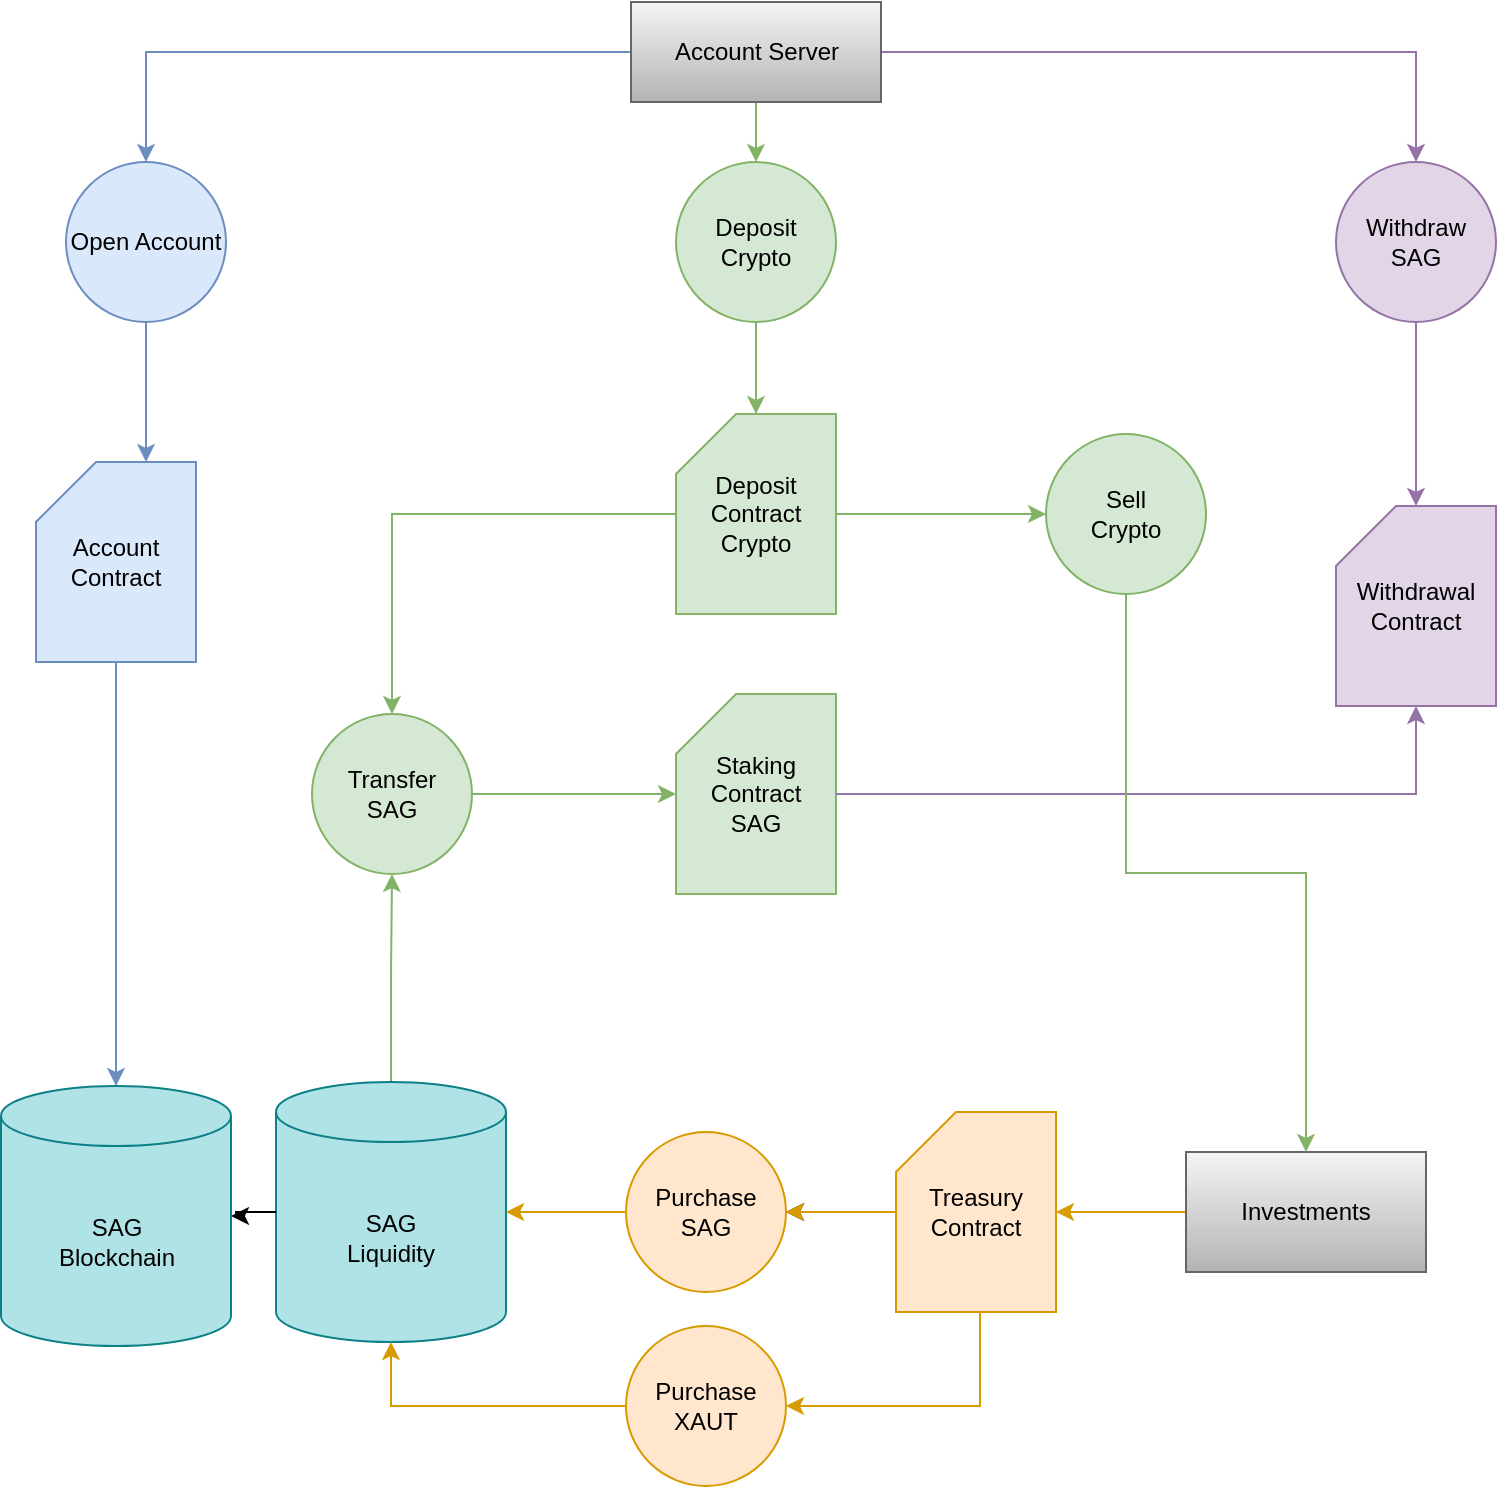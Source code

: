 <mxfile version="22.1.3" type="github">
  <diagram name="Page-1" id="STiWgmtvRlSB1cC14vao">
    <mxGraphModel dx="1419" dy="749" grid="0" gridSize="10" guides="1" tooltips="1" connect="1" arrows="1" fold="1" page="1" pageScale="1" pageWidth="850" pageHeight="1100" math="0" shadow="0">
      <root>
        <mxCell id="0" />
        <mxCell id="1" parent="0" />
        <mxCell id="NZKzPavRdL0bX1TryJA_-9" style="edgeStyle=orthogonalEdgeStyle;rounded=0;orthogonalLoop=1;jettySize=auto;html=1;entryX=0.5;entryY=0;entryDx=0;entryDy=0;fillColor=#dae8fc;strokeColor=#6c8ebf;" edge="1" parent="1" source="NZKzPavRdL0bX1TryJA_-1" target="NZKzPavRdL0bX1TryJA_-8">
          <mxGeometry relative="1" as="geometry" />
        </mxCell>
        <mxCell id="NZKzPavRdL0bX1TryJA_-14" style="edgeStyle=orthogonalEdgeStyle;rounded=0;orthogonalLoop=1;jettySize=auto;html=1;entryX=0.5;entryY=0;entryDx=0;entryDy=0;fillColor=#d5e8d4;strokeColor=#82b366;" edge="1" parent="1" source="NZKzPavRdL0bX1TryJA_-1" target="NZKzPavRdL0bX1TryJA_-13">
          <mxGeometry relative="1" as="geometry" />
        </mxCell>
        <mxCell id="NZKzPavRdL0bX1TryJA_-26" style="edgeStyle=orthogonalEdgeStyle;rounded=0;orthogonalLoop=1;jettySize=auto;html=1;exitX=1;exitY=0.5;exitDx=0;exitDy=0;entryX=0.5;entryY=0;entryDx=0;entryDy=0;fillColor=#e1d5e7;strokeColor=#9673a6;" edge="1" parent="1" source="NZKzPavRdL0bX1TryJA_-1" target="NZKzPavRdL0bX1TryJA_-25">
          <mxGeometry relative="1" as="geometry" />
        </mxCell>
        <mxCell id="NZKzPavRdL0bX1TryJA_-1" value="Account Server" style="rounded=0;whiteSpace=wrap;html=1;fillColor=#f5f5f5;gradientColor=#b3b3b3;strokeColor=#666666;" vertex="1" parent="1">
          <mxGeometry x="349.5" y="20" width="125" height="50" as="geometry" />
        </mxCell>
        <mxCell id="NZKzPavRdL0bX1TryJA_-36" style="edgeStyle=orthogonalEdgeStyle;rounded=0;orthogonalLoop=1;jettySize=auto;html=1;entryX=1;entryY=0.5;entryDx=0;entryDy=0;" edge="1" parent="1" source="NZKzPavRdL0bX1TryJA_-2" target="NZKzPavRdL0bX1TryJA_-35">
          <mxGeometry relative="1" as="geometry" />
        </mxCell>
        <mxCell id="NZKzPavRdL0bX1TryJA_-38" value="" style="edgeStyle=orthogonalEdgeStyle;rounded=0;orthogonalLoop=1;jettySize=auto;html=1;fillColor=#ffe6cc;strokeColor=#d79b00;" edge="1" parent="1" source="NZKzPavRdL0bX1TryJA_-2" target="NZKzPavRdL0bX1TryJA_-35">
          <mxGeometry relative="1" as="geometry" />
        </mxCell>
        <mxCell id="NZKzPavRdL0bX1TryJA_-43" style="edgeStyle=orthogonalEdgeStyle;rounded=0;orthogonalLoop=1;jettySize=auto;html=1;entryX=1;entryY=0.5;entryDx=0;entryDy=0;fillColor=#ffe6cc;strokeColor=#d79b00;" edge="1" parent="1" source="NZKzPavRdL0bX1TryJA_-2" target="NZKzPavRdL0bX1TryJA_-42">
          <mxGeometry relative="1" as="geometry">
            <Array as="points">
              <mxPoint x="524" y="722" />
            </Array>
          </mxGeometry>
        </mxCell>
        <mxCell id="NZKzPavRdL0bX1TryJA_-2" value="Treasury&lt;br&gt;Contract" style="shape=card;whiteSpace=wrap;html=1;fillColor=#ffe6cc;strokeColor=#d79b00;" vertex="1" parent="1">
          <mxGeometry x="482" y="575" width="80" height="100" as="geometry" />
        </mxCell>
        <mxCell id="NZKzPavRdL0bX1TryJA_-3" value="Account Contract" style="shape=card;whiteSpace=wrap;html=1;fillColor=#dae8fc;strokeColor=#6c8ebf;" vertex="1" parent="1">
          <mxGeometry x="52" y="250" width="80" height="100" as="geometry" />
        </mxCell>
        <mxCell id="NZKzPavRdL0bX1TryJA_-22" style="edgeStyle=orthogonalEdgeStyle;rounded=0;orthogonalLoop=1;jettySize=auto;html=1;entryX=0.5;entryY=0;entryDx=0;entryDy=0;fillColor=#d5e8d4;strokeColor=#82b366;" edge="1" parent="1" source="NZKzPavRdL0bX1TryJA_-4" target="NZKzPavRdL0bX1TryJA_-16">
          <mxGeometry relative="1" as="geometry" />
        </mxCell>
        <mxCell id="NZKzPavRdL0bX1TryJA_-40" style="edgeStyle=orthogonalEdgeStyle;rounded=0;orthogonalLoop=1;jettySize=auto;html=1;entryX=0;entryY=0.5;entryDx=0;entryDy=0;fillColor=#d5e8d4;strokeColor=#82b366;" edge="1" parent="1" source="NZKzPavRdL0bX1TryJA_-4" target="NZKzPavRdL0bX1TryJA_-39">
          <mxGeometry relative="1" as="geometry" />
        </mxCell>
        <mxCell id="NZKzPavRdL0bX1TryJA_-4" value="Deposit&lt;br&gt;Contract&lt;br&gt;Crypto" style="shape=card;whiteSpace=wrap;html=1;fillColor=#d5e8d4;strokeColor=#82b366;" vertex="1" parent="1">
          <mxGeometry x="372" y="226" width="80" height="100" as="geometry" />
        </mxCell>
        <mxCell id="NZKzPavRdL0bX1TryJA_-5" value="Withdrawal&lt;br&gt;Contract" style="shape=card;whiteSpace=wrap;html=1;fillColor=#e1d5e7;strokeColor=#9673a6;" vertex="1" parent="1">
          <mxGeometry x="702" y="272" width="80" height="100" as="geometry" />
        </mxCell>
        <mxCell id="NZKzPavRdL0bX1TryJA_-6" value="Staking&lt;br&gt;Contract&lt;br&gt;SAG" style="shape=card;whiteSpace=wrap;html=1;fillColor=#d5e8d4;strokeColor=#82b366;" vertex="1" parent="1">
          <mxGeometry x="372" y="366" width="80" height="100" as="geometry" />
        </mxCell>
        <mxCell id="NZKzPavRdL0bX1TryJA_-8" value="Open Account" style="ellipse;whiteSpace=wrap;html=1;aspect=fixed;fillColor=#dae8fc;strokeColor=#6c8ebf;" vertex="1" parent="1">
          <mxGeometry x="67" y="100" width="80" height="80" as="geometry" />
        </mxCell>
        <mxCell id="NZKzPavRdL0bX1TryJA_-10" style="edgeStyle=orthogonalEdgeStyle;rounded=0;orthogonalLoop=1;jettySize=auto;html=1;entryX=0;entryY=0;entryDx=55;entryDy=0;entryPerimeter=0;fillColor=#dae8fc;strokeColor=#6c8ebf;" edge="1" parent="1" source="NZKzPavRdL0bX1TryJA_-8" target="NZKzPavRdL0bX1TryJA_-3">
          <mxGeometry relative="1" as="geometry" />
        </mxCell>
        <mxCell id="NZKzPavRdL0bX1TryJA_-24" style="edgeStyle=orthogonalEdgeStyle;rounded=0;orthogonalLoop=1;jettySize=auto;html=1;exitX=0.5;exitY=0;exitDx=0;exitDy=0;exitPerimeter=0;entryX=0.5;entryY=1;entryDx=0;entryDy=0;fillColor=#d5e8d4;strokeColor=#82b366;" edge="1" parent="1" source="NZKzPavRdL0bX1TryJA_-11" target="NZKzPavRdL0bX1TryJA_-16">
          <mxGeometry relative="1" as="geometry" />
        </mxCell>
        <mxCell id="NZKzPavRdL0bX1TryJA_-11" value="SAG&lt;br&gt;Liquidity" style="shape=cylinder3;whiteSpace=wrap;html=1;boundedLbl=1;backgroundOutline=1;size=15;fillColor=#b0e3e6;strokeColor=#0e8088;" vertex="1" parent="1">
          <mxGeometry x="172" y="560" width="115" height="130" as="geometry" />
        </mxCell>
        <mxCell id="NZKzPavRdL0bX1TryJA_-15" style="edgeStyle=orthogonalEdgeStyle;rounded=0;orthogonalLoop=1;jettySize=auto;html=1;fillColor=#d5e8d4;strokeColor=#82b366;" edge="1" parent="1" source="NZKzPavRdL0bX1TryJA_-13" target="NZKzPavRdL0bX1TryJA_-4">
          <mxGeometry relative="1" as="geometry" />
        </mxCell>
        <mxCell id="NZKzPavRdL0bX1TryJA_-13" value="Deposit&lt;br&gt;Crypto" style="ellipse;whiteSpace=wrap;html=1;aspect=fixed;fillColor=#d5e8d4;strokeColor=#82b366;" vertex="1" parent="1">
          <mxGeometry x="372" y="100" width="80" height="80" as="geometry" />
        </mxCell>
        <mxCell id="NZKzPavRdL0bX1TryJA_-21" value="" style="edgeStyle=orthogonalEdgeStyle;rounded=0;orthogonalLoop=1;jettySize=auto;html=1;fillColor=#d5e8d4;strokeColor=#82b366;" edge="1" parent="1" source="NZKzPavRdL0bX1TryJA_-16" target="NZKzPavRdL0bX1TryJA_-6">
          <mxGeometry relative="1" as="geometry" />
        </mxCell>
        <mxCell id="NZKzPavRdL0bX1TryJA_-16" value="Transfer&lt;br&gt;SAG" style="ellipse;whiteSpace=wrap;html=1;aspect=fixed;fillColor=#d5e8d4;strokeColor=#82b366;" vertex="1" parent="1">
          <mxGeometry x="190" y="376" width="80" height="80" as="geometry" />
        </mxCell>
        <mxCell id="NZKzPavRdL0bX1TryJA_-17" style="edgeStyle=orthogonalEdgeStyle;rounded=0;orthogonalLoop=1;jettySize=auto;html=1;entryX=0.5;entryY=0;entryDx=0;entryDy=0;entryPerimeter=0;fillColor=#dae8fc;strokeColor=#6c8ebf;" edge="1" parent="1" source="NZKzPavRdL0bX1TryJA_-3" target="NZKzPavRdL0bX1TryJA_-45">
          <mxGeometry relative="1" as="geometry" />
        </mxCell>
        <mxCell id="NZKzPavRdL0bX1TryJA_-25" value="Withdraw&lt;br&gt;SAG" style="ellipse;whiteSpace=wrap;html=1;aspect=fixed;fillColor=#e1d5e7;strokeColor=#9673a6;" vertex="1" parent="1">
          <mxGeometry x="702" y="100" width="80" height="80" as="geometry" />
        </mxCell>
        <mxCell id="NZKzPavRdL0bX1TryJA_-27" style="edgeStyle=orthogonalEdgeStyle;rounded=0;orthogonalLoop=1;jettySize=auto;html=1;exitX=0.5;exitY=1;exitDx=0;exitDy=0;entryX=0.5;entryY=0;entryDx=0;entryDy=0;entryPerimeter=0;fillColor=#e1d5e7;strokeColor=#9673a6;" edge="1" parent="1" source="NZKzPavRdL0bX1TryJA_-25" target="NZKzPavRdL0bX1TryJA_-5">
          <mxGeometry relative="1" as="geometry" />
        </mxCell>
        <mxCell id="NZKzPavRdL0bX1TryJA_-33" style="edgeStyle=orthogonalEdgeStyle;rounded=0;orthogonalLoop=1;jettySize=auto;html=1;fillColor=#ffe6cc;strokeColor=#d79b00;" edge="1" parent="1" source="NZKzPavRdL0bX1TryJA_-31" target="NZKzPavRdL0bX1TryJA_-2">
          <mxGeometry relative="1" as="geometry" />
        </mxCell>
        <mxCell id="NZKzPavRdL0bX1TryJA_-31" value="Investments" style="rounded=0;whiteSpace=wrap;html=1;fillColor=#f5f5f5;gradientColor=#b3b3b3;strokeColor=#666666;" vertex="1" parent="1">
          <mxGeometry x="627" y="595" width="120" height="60" as="geometry" />
        </mxCell>
        <mxCell id="NZKzPavRdL0bX1TryJA_-32" style="edgeStyle=orthogonalEdgeStyle;rounded=0;orthogonalLoop=1;jettySize=auto;html=1;entryX=0.5;entryY=1;entryDx=0;entryDy=0;entryPerimeter=0;fillColor=#e1d5e7;strokeColor=#9673a6;" edge="1" parent="1" source="NZKzPavRdL0bX1TryJA_-6" target="NZKzPavRdL0bX1TryJA_-5">
          <mxGeometry relative="1" as="geometry" />
        </mxCell>
        <mxCell id="NZKzPavRdL0bX1TryJA_-35" value="Purchase&lt;br&gt;SAG" style="ellipse;whiteSpace=wrap;html=1;aspect=fixed;fillColor=#ffe6cc;strokeColor=#d79b00;" vertex="1" parent="1">
          <mxGeometry x="347" y="585" width="80" height="80" as="geometry" />
        </mxCell>
        <mxCell id="NZKzPavRdL0bX1TryJA_-37" style="edgeStyle=orthogonalEdgeStyle;rounded=0;orthogonalLoop=1;jettySize=auto;html=1;entryX=1;entryY=0.5;entryDx=0;entryDy=0;entryPerimeter=0;fillColor=#ffe6cc;strokeColor=#d79b00;" edge="1" parent="1" source="NZKzPavRdL0bX1TryJA_-35" target="NZKzPavRdL0bX1TryJA_-11">
          <mxGeometry relative="1" as="geometry" />
        </mxCell>
        <mxCell id="NZKzPavRdL0bX1TryJA_-41" style="edgeStyle=orthogonalEdgeStyle;rounded=0;orthogonalLoop=1;jettySize=auto;html=1;fillColor=#d5e8d4;strokeColor=#82b366;" edge="1" parent="1" source="NZKzPavRdL0bX1TryJA_-39" target="NZKzPavRdL0bX1TryJA_-31">
          <mxGeometry relative="1" as="geometry" />
        </mxCell>
        <mxCell id="NZKzPavRdL0bX1TryJA_-39" value="Sell&lt;br&gt;Crypto" style="ellipse;whiteSpace=wrap;html=1;aspect=fixed;fillColor=#d5e8d4;strokeColor=#82b366;" vertex="1" parent="1">
          <mxGeometry x="557" y="236" width="80" height="80" as="geometry" />
        </mxCell>
        <mxCell id="NZKzPavRdL0bX1TryJA_-42" value="Purchase&lt;br&gt;XAUT" style="ellipse;whiteSpace=wrap;html=1;aspect=fixed;fillColor=#ffe6cc;strokeColor=#d79b00;" vertex="1" parent="1">
          <mxGeometry x="347" y="682" width="80" height="80" as="geometry" />
        </mxCell>
        <mxCell id="NZKzPavRdL0bX1TryJA_-44" style="edgeStyle=orthogonalEdgeStyle;rounded=0;orthogonalLoop=1;jettySize=auto;html=1;entryX=0.5;entryY=1;entryDx=0;entryDy=0;entryPerimeter=0;fillColor=#ffe6cc;strokeColor=#d79b00;" edge="1" parent="1" source="NZKzPavRdL0bX1TryJA_-42" target="NZKzPavRdL0bX1TryJA_-11">
          <mxGeometry relative="1" as="geometry" />
        </mxCell>
        <mxCell id="NZKzPavRdL0bX1TryJA_-45" value="SAG&lt;br&gt;Blockchain" style="shape=cylinder3;whiteSpace=wrap;html=1;boundedLbl=1;backgroundOutline=1;size=15;fillColor=#b0e3e6;strokeColor=#0e8088;" vertex="1" parent="1">
          <mxGeometry x="34.5" y="562" width="115" height="130" as="geometry" />
        </mxCell>
        <mxCell id="NZKzPavRdL0bX1TryJA_-46" style="edgeStyle=orthogonalEdgeStyle;rounded=0;orthogonalLoop=1;jettySize=auto;html=1;entryX=1;entryY=0.5;entryDx=0;entryDy=0;entryPerimeter=0;" edge="1" parent="1" source="NZKzPavRdL0bX1TryJA_-11" target="NZKzPavRdL0bX1TryJA_-45">
          <mxGeometry relative="1" as="geometry" />
        </mxCell>
      </root>
    </mxGraphModel>
  </diagram>
</mxfile>
